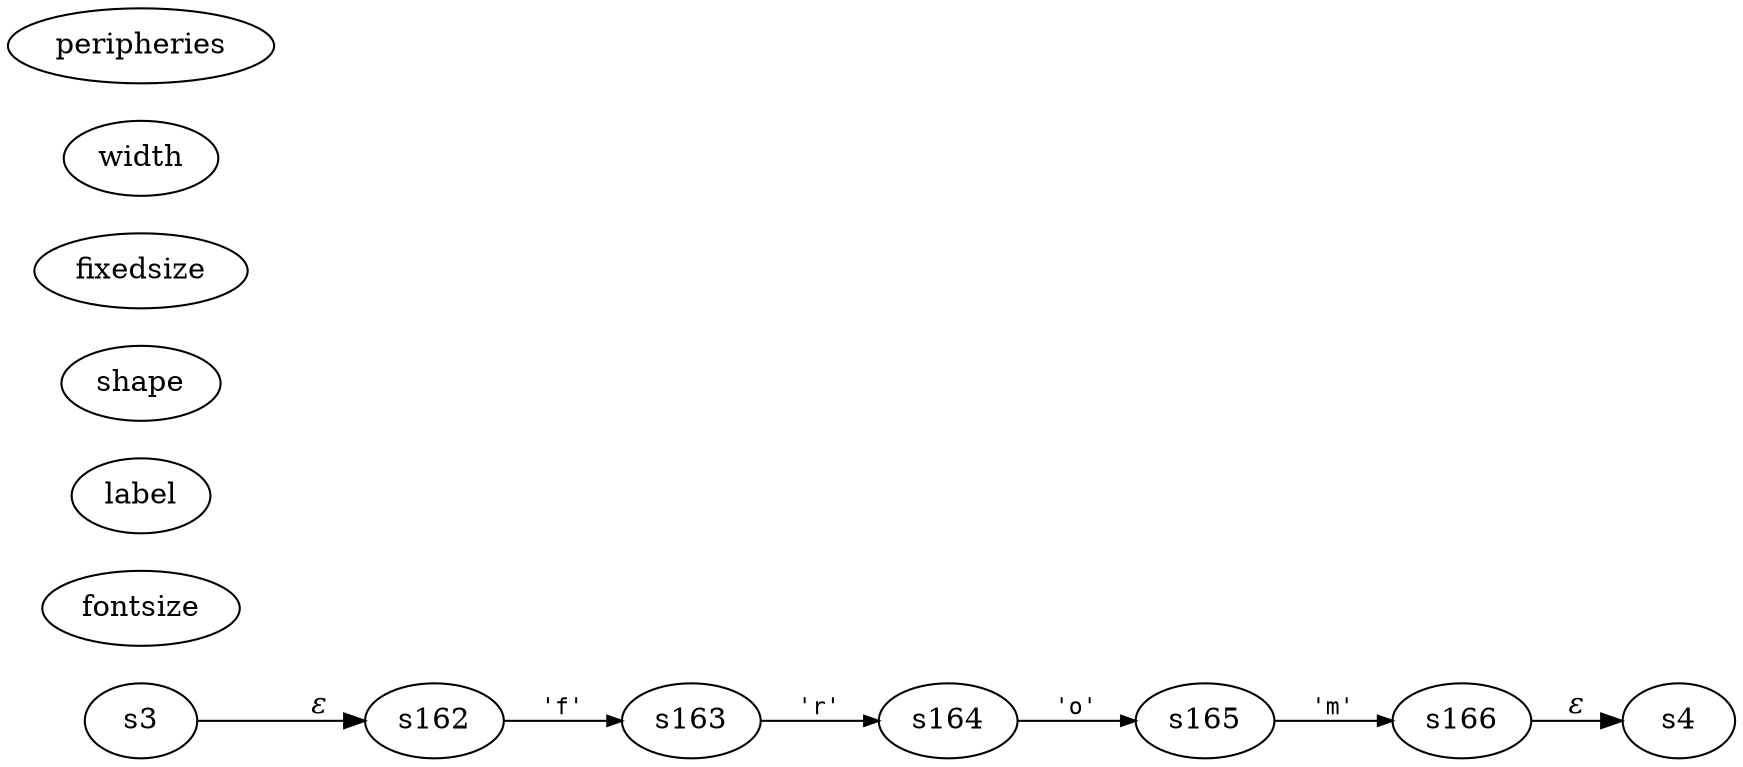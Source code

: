 digraph ATN {
rankdir=LR;
s4{fontsize:11, label:"4", shape:"doublecircle", fixedsize:true, width:.6};
s162{fontsize:11,label:"162", shape:"circle", fixedsize:true, width:.55, peripheries:1};
s3{fontsize:11,label:"3", shape:"circle", fixedsize:true, width:.55, peripheries:1};
s163{fontsize:11,label:"163", shape:"circle", fixedsize:true, width:.55, peripheries:1};
s164{fontsize:11,label:"164", shape:"circle", fixedsize:true, width:.55, peripheries:1};
s165{fontsize:11,label:"165", shape:"circle", fixedsize:true, width:.55, peripheries:1};
s166{fontsize:11,label:"166", shape:"circle", fixedsize:true, width:.55, peripheries:1};
s3 -> s162 [fontname="Times-Italic", label="&epsilon;"];
s162 -> s163 [fontsize=11, fontname="Courier", arrowsize=.7, label = "'f'", arrowhead = normal];
s163 -> s164 [fontsize=11, fontname="Courier", arrowsize=.7, label = "'r'", arrowhead = normal];
s164 -> s165 [fontsize=11, fontname="Courier", arrowsize=.7, label = "'o'", arrowhead = normal];
s165 -> s166 [fontsize=11, fontname="Courier", arrowsize=.7, label = "'m'", arrowhead = normal];
s166 -> s4 [fontname="Times-Italic", label="&epsilon;"];
}